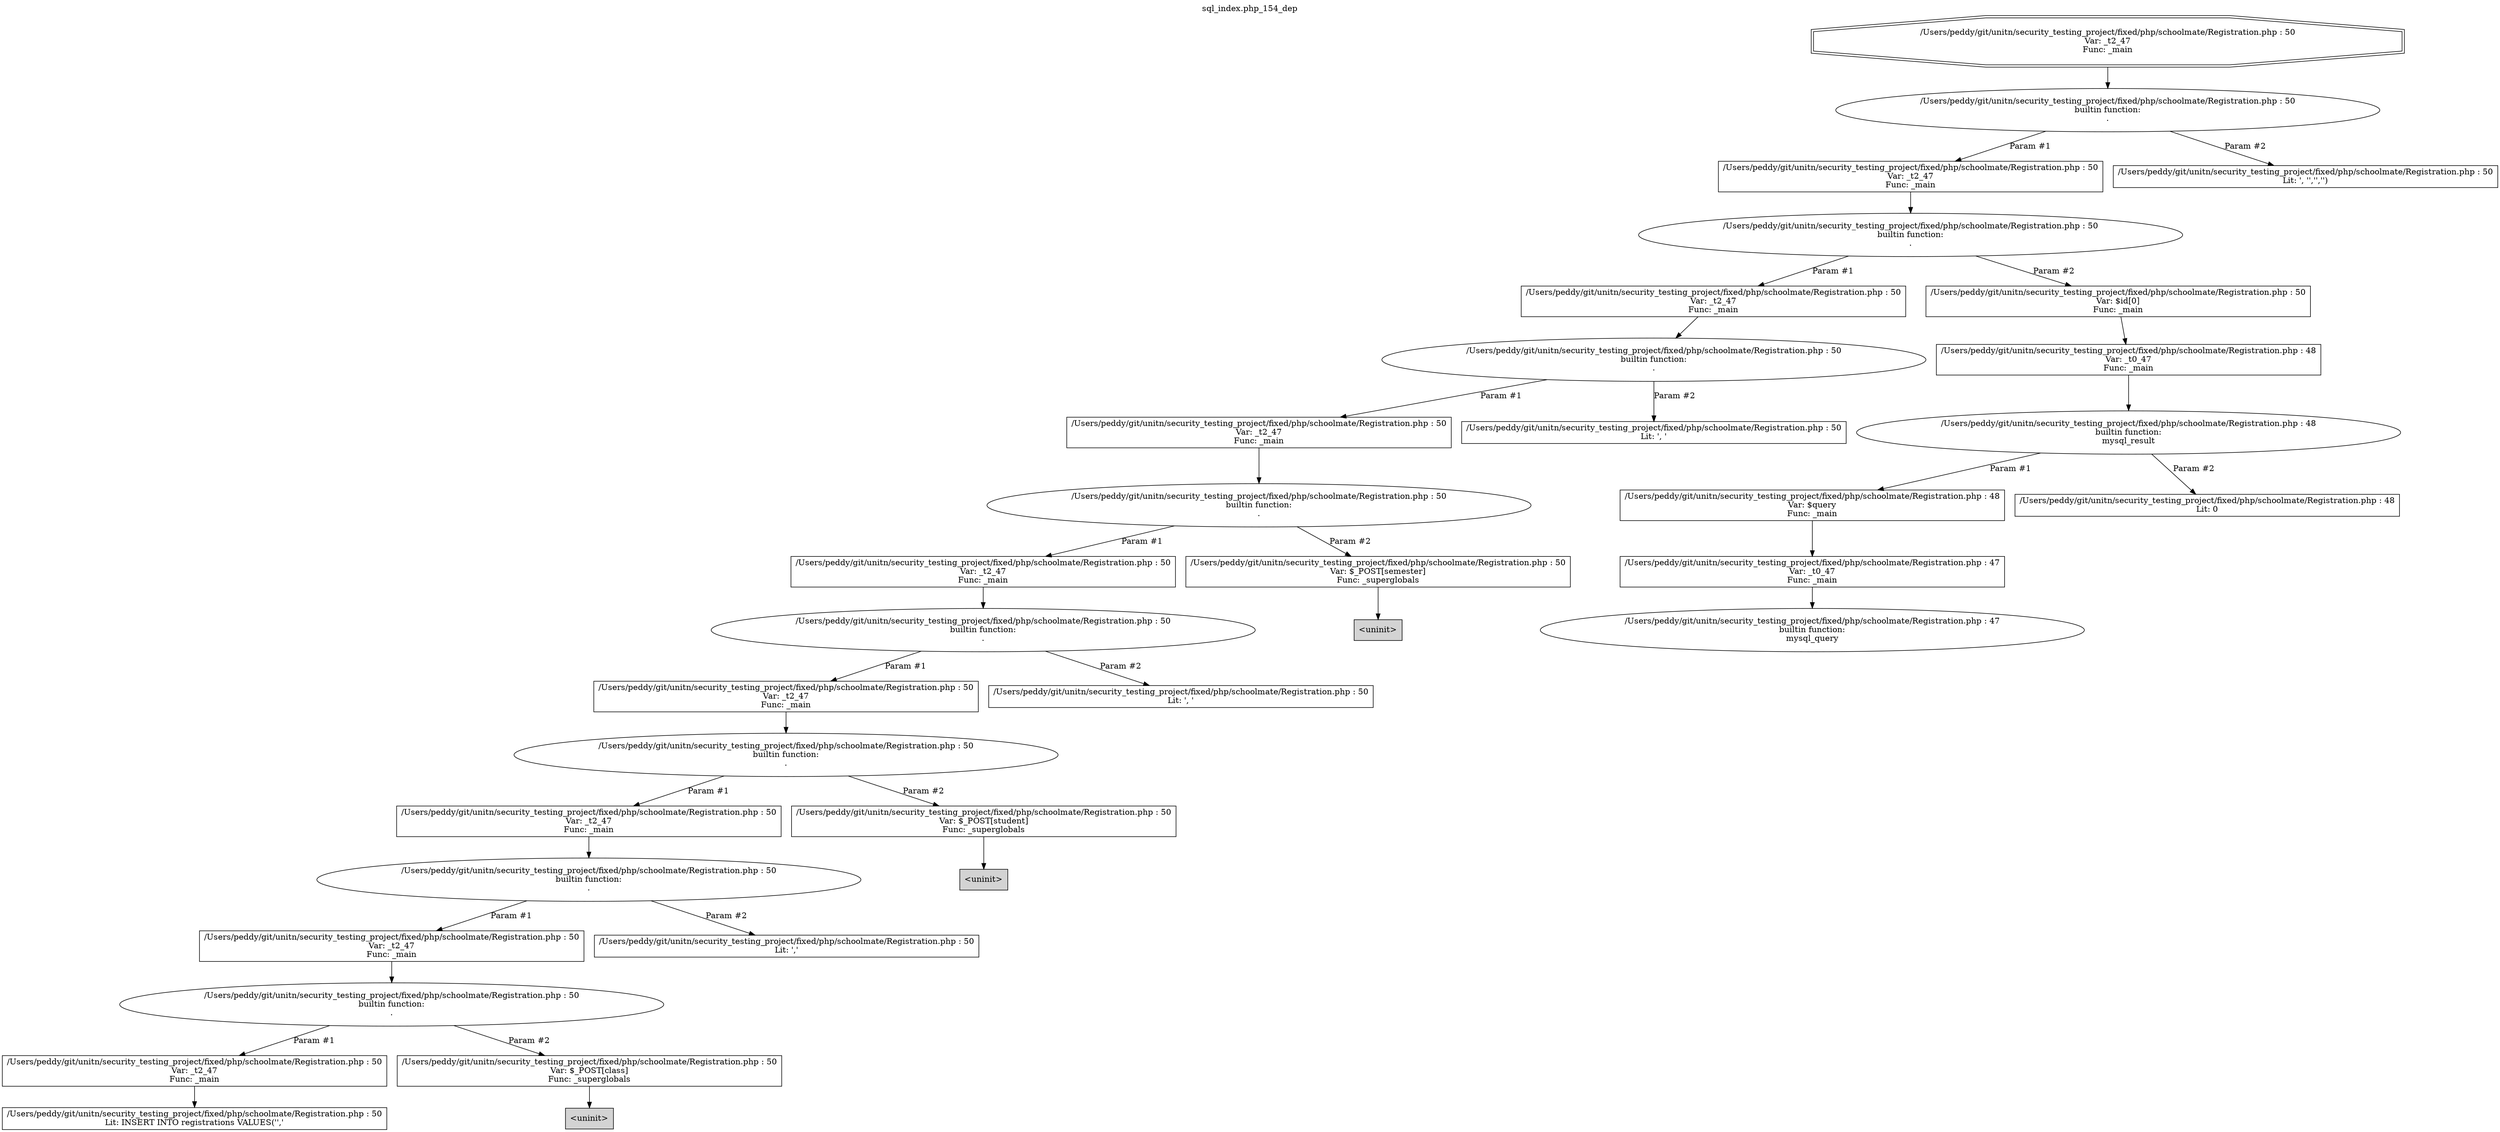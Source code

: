 digraph cfg {
  label="sql_index.php_154_dep";
  labelloc=t;
  n1 [shape=doubleoctagon, label="/Users/peddy/git/unitn/security_testing_project/fixed/php/schoolmate/Registration.php : 50\nVar: _t2_47\nFunc: _main\n"];
  n2 [shape=ellipse, label="/Users/peddy/git/unitn/security_testing_project/fixed/php/schoolmate/Registration.php : 50\nbuiltin function:\n.\n"];
  n3 [shape=box, label="/Users/peddy/git/unitn/security_testing_project/fixed/php/schoolmate/Registration.php : 50\nVar: _t2_47\nFunc: _main\n"];
  n4 [shape=ellipse, label="/Users/peddy/git/unitn/security_testing_project/fixed/php/schoolmate/Registration.php : 50\nbuiltin function:\n.\n"];
  n5 [shape=box, label="/Users/peddy/git/unitn/security_testing_project/fixed/php/schoolmate/Registration.php : 50\nVar: _t2_47\nFunc: _main\n"];
  n6 [shape=ellipse, label="/Users/peddy/git/unitn/security_testing_project/fixed/php/schoolmate/Registration.php : 50\nbuiltin function:\n.\n"];
  n7 [shape=box, label="/Users/peddy/git/unitn/security_testing_project/fixed/php/schoolmate/Registration.php : 50\nVar: _t2_47\nFunc: _main\n"];
  n8 [shape=ellipse, label="/Users/peddy/git/unitn/security_testing_project/fixed/php/schoolmate/Registration.php : 50\nbuiltin function:\n.\n"];
  n9 [shape=box, label="/Users/peddy/git/unitn/security_testing_project/fixed/php/schoolmate/Registration.php : 50\nVar: _t2_47\nFunc: _main\n"];
  n10 [shape=ellipse, label="/Users/peddy/git/unitn/security_testing_project/fixed/php/schoolmate/Registration.php : 50\nbuiltin function:\n.\n"];
  n11 [shape=box, label="/Users/peddy/git/unitn/security_testing_project/fixed/php/schoolmate/Registration.php : 50\nVar: _t2_47\nFunc: _main\n"];
  n12 [shape=ellipse, label="/Users/peddy/git/unitn/security_testing_project/fixed/php/schoolmate/Registration.php : 50\nbuiltin function:\n.\n"];
  n13 [shape=box, label="/Users/peddy/git/unitn/security_testing_project/fixed/php/schoolmate/Registration.php : 50\nVar: _t2_47\nFunc: _main\n"];
  n14 [shape=ellipse, label="/Users/peddy/git/unitn/security_testing_project/fixed/php/schoolmate/Registration.php : 50\nbuiltin function:\n.\n"];
  n15 [shape=box, label="/Users/peddy/git/unitn/security_testing_project/fixed/php/schoolmate/Registration.php : 50\nVar: _t2_47\nFunc: _main\n"];
  n16 [shape=ellipse, label="/Users/peddy/git/unitn/security_testing_project/fixed/php/schoolmate/Registration.php : 50\nbuiltin function:\n.\n"];
  n17 [shape=box, label="/Users/peddy/git/unitn/security_testing_project/fixed/php/schoolmate/Registration.php : 50\nVar: _t2_47\nFunc: _main\n"];
  n18 [shape=box, label="/Users/peddy/git/unitn/security_testing_project/fixed/php/schoolmate/Registration.php : 50\nLit: INSERT INTO registrations VALUES('','\n"];
  n19 [shape=box, label="/Users/peddy/git/unitn/security_testing_project/fixed/php/schoolmate/Registration.php : 50\nVar: $_POST[class]\nFunc: _superglobals\n"];
  n20 [shape=box, label="<uninit>",style=filled];
  n21 [shape=box, label="/Users/peddy/git/unitn/security_testing_project/fixed/php/schoolmate/Registration.php : 50\nLit: ','\n"];
  n22 [shape=box, label="/Users/peddy/git/unitn/security_testing_project/fixed/php/schoolmate/Registration.php : 50\nVar: $_POST[student]\nFunc: _superglobals\n"];
  n23 [shape=box, label="<uninit>",style=filled];
  n24 [shape=box, label="/Users/peddy/git/unitn/security_testing_project/fixed/php/schoolmate/Registration.php : 50\nLit: ', '\n"];
  n25 [shape=box, label="/Users/peddy/git/unitn/security_testing_project/fixed/php/schoolmate/Registration.php : 50\nVar: $_POST[semester]\nFunc: _superglobals\n"];
  n26 [shape=box, label="<uninit>",style=filled];
  n27 [shape=box, label="/Users/peddy/git/unitn/security_testing_project/fixed/php/schoolmate/Registration.php : 50\nLit: ', '\n"];
  n28 [shape=box, label="/Users/peddy/git/unitn/security_testing_project/fixed/php/schoolmate/Registration.php : 50\nVar: $id[0]\nFunc: _main\n"];
  n29 [shape=box, label="/Users/peddy/git/unitn/security_testing_project/fixed/php/schoolmate/Registration.php : 48\nVar: _t0_47\nFunc: _main\n"];
  n30 [shape=ellipse, label="/Users/peddy/git/unitn/security_testing_project/fixed/php/schoolmate/Registration.php : 48\nbuiltin function:\nmysql_result\n"];
  n31 [shape=box, label="/Users/peddy/git/unitn/security_testing_project/fixed/php/schoolmate/Registration.php : 48\nVar: $query\nFunc: _main\n"];
  n32 [shape=box, label="/Users/peddy/git/unitn/security_testing_project/fixed/php/schoolmate/Registration.php : 47\nVar: _t0_47\nFunc: _main\n"];
  n33 [shape=ellipse, label="/Users/peddy/git/unitn/security_testing_project/fixed/php/schoolmate/Registration.php : 47\nbuiltin function:\nmysql_query\n"];
  n34 [shape=box, label="/Users/peddy/git/unitn/security_testing_project/fixed/php/schoolmate/Registration.php : 48\nLit: 0\n"];
  n35 [shape=box, label="/Users/peddy/git/unitn/security_testing_project/fixed/php/schoolmate/Registration.php : 50\nLit: ', '','','')\n"];
  n1 -> n2;
  n3 -> n4;
  n5 -> n6;
  n7 -> n8;
  n9 -> n10;
  n11 -> n12;
  n13 -> n14;
  n15 -> n16;
  n17 -> n18;
  n16 -> n17[label="Param #1"];
  n16 -> n19[label="Param #2"];
  n19 -> n20;
  n14 -> n15[label="Param #1"];
  n14 -> n21[label="Param #2"];
  n12 -> n13[label="Param #1"];
  n12 -> n22[label="Param #2"];
  n22 -> n23;
  n10 -> n11[label="Param #1"];
  n10 -> n24[label="Param #2"];
  n8 -> n9[label="Param #1"];
  n8 -> n25[label="Param #2"];
  n25 -> n26;
  n6 -> n7[label="Param #1"];
  n6 -> n27[label="Param #2"];
  n4 -> n5[label="Param #1"];
  n4 -> n28[label="Param #2"];
  n29 -> n30;
  n32 -> n33;
  n31 -> n32;
  n30 -> n31[label="Param #1"];
  n30 -> n34[label="Param #2"];
  n28 -> n29;
  n2 -> n3[label="Param #1"];
  n2 -> n35[label="Param #2"];
}
